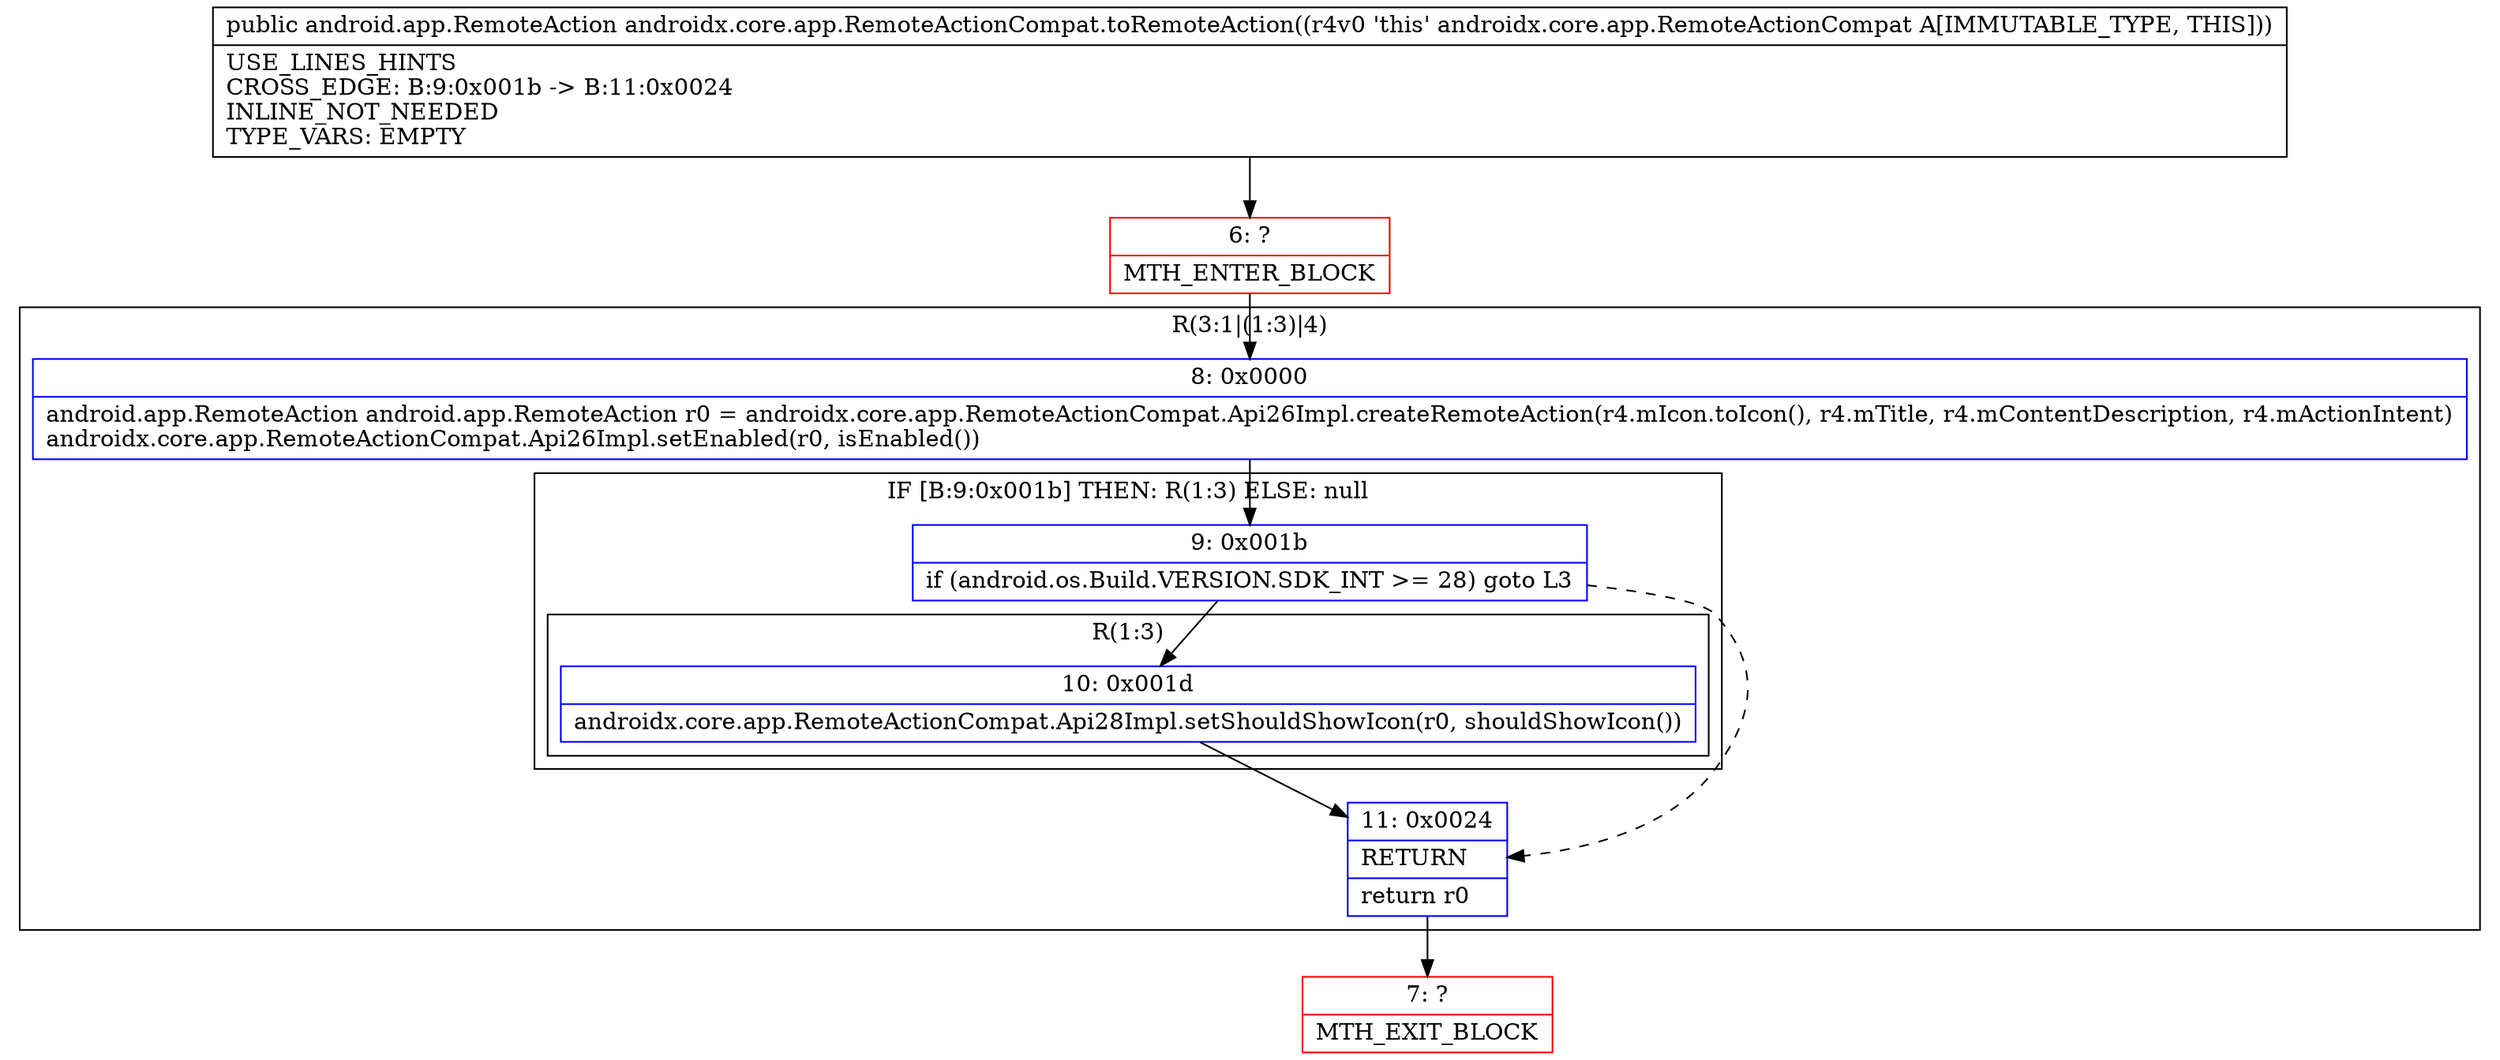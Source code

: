 digraph "CFG forandroidx.core.app.RemoteActionCompat.toRemoteAction()Landroid\/app\/RemoteAction;" {
subgraph cluster_Region_1254600795 {
label = "R(3:1|(1:3)|4)";
node [shape=record,color=blue];
Node_8 [shape=record,label="{8\:\ 0x0000|android.app.RemoteAction android.app.RemoteAction r0 = androidx.core.app.RemoteActionCompat.Api26Impl.createRemoteAction(r4.mIcon.toIcon(), r4.mTitle, r4.mContentDescription, r4.mActionIntent)\landroidx.core.app.RemoteActionCompat.Api26Impl.setEnabled(r0, isEnabled())\l}"];
subgraph cluster_IfRegion_440166427 {
label = "IF [B:9:0x001b] THEN: R(1:3) ELSE: null";
node [shape=record,color=blue];
Node_9 [shape=record,label="{9\:\ 0x001b|if (android.os.Build.VERSION.SDK_INT \>= 28) goto L3\l}"];
subgraph cluster_Region_1057062989 {
label = "R(1:3)";
node [shape=record,color=blue];
Node_10 [shape=record,label="{10\:\ 0x001d|androidx.core.app.RemoteActionCompat.Api28Impl.setShouldShowIcon(r0, shouldShowIcon())\l}"];
}
}
Node_11 [shape=record,label="{11\:\ 0x0024|RETURN\l|return r0\l}"];
}
Node_6 [shape=record,color=red,label="{6\:\ ?|MTH_ENTER_BLOCK\l}"];
Node_7 [shape=record,color=red,label="{7\:\ ?|MTH_EXIT_BLOCK\l}"];
MethodNode[shape=record,label="{public android.app.RemoteAction androidx.core.app.RemoteActionCompat.toRemoteAction((r4v0 'this' androidx.core.app.RemoteActionCompat A[IMMUTABLE_TYPE, THIS]))  | USE_LINES_HINTS\lCROSS_EDGE: B:9:0x001b \-\> B:11:0x0024\lINLINE_NOT_NEEDED\lTYPE_VARS: EMPTY\l}"];
MethodNode -> Node_6;Node_8 -> Node_9;
Node_9 -> Node_10;
Node_9 -> Node_11[style=dashed];
Node_10 -> Node_11;
Node_11 -> Node_7;
Node_6 -> Node_8;
}

